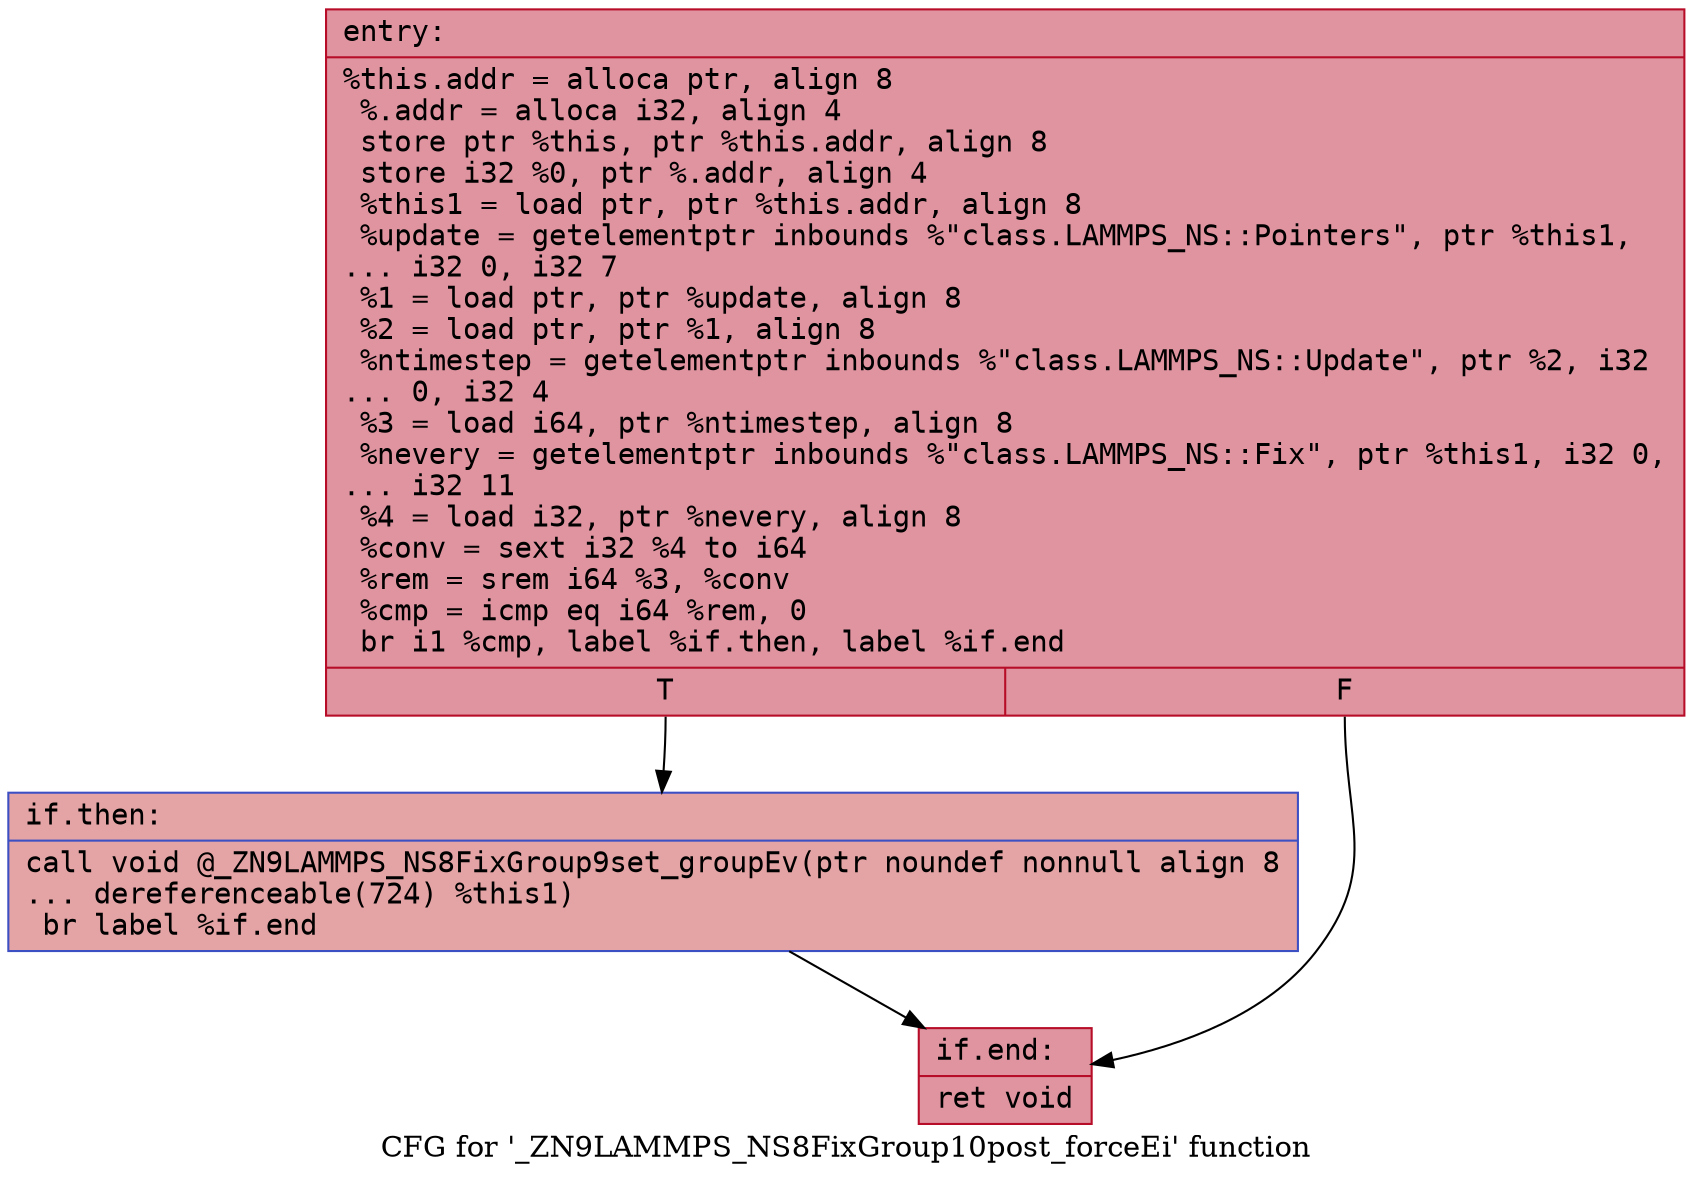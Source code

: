 digraph "CFG for '_ZN9LAMMPS_NS8FixGroup10post_forceEi' function" {
	label="CFG for '_ZN9LAMMPS_NS8FixGroup10post_forceEi' function";

	Node0x5558d3ac4ea0 [shape=record,color="#b70d28ff", style=filled, fillcolor="#b70d2870" fontname="Courier",label="{entry:\l|  %this.addr = alloca ptr, align 8\l  %.addr = alloca i32, align 4\l  store ptr %this, ptr %this.addr, align 8\l  store i32 %0, ptr %.addr, align 4\l  %this1 = load ptr, ptr %this.addr, align 8\l  %update = getelementptr inbounds %\"class.LAMMPS_NS::Pointers\", ptr %this1,\l... i32 0, i32 7\l  %1 = load ptr, ptr %update, align 8\l  %2 = load ptr, ptr %1, align 8\l  %ntimestep = getelementptr inbounds %\"class.LAMMPS_NS::Update\", ptr %2, i32\l... 0, i32 4\l  %3 = load i64, ptr %ntimestep, align 8\l  %nevery = getelementptr inbounds %\"class.LAMMPS_NS::Fix\", ptr %this1, i32 0,\l... i32 11\l  %4 = load i32, ptr %nevery, align 8\l  %conv = sext i32 %4 to i64\l  %rem = srem i64 %3, %conv\l  %cmp = icmp eq i64 %rem, 0\l  br i1 %cmp, label %if.then, label %if.end\l|{<s0>T|<s1>F}}"];
	Node0x5558d3ac4ea0:s0 -> Node0x5558d3accc30[tooltip="entry -> if.then\nProbability 37.50%" ];
	Node0x5558d3ac4ea0:s1 -> Node0x5558d3accca0[tooltip="entry -> if.end\nProbability 62.50%" ];
	Node0x5558d3accc30 [shape=record,color="#3d50c3ff", style=filled, fillcolor="#c32e3170" fontname="Courier",label="{if.then:\l|  call void @_ZN9LAMMPS_NS8FixGroup9set_groupEv(ptr noundef nonnull align 8\l... dereferenceable(724) %this1)\l  br label %if.end\l}"];
	Node0x5558d3accc30 -> Node0x5558d3accca0[tooltip="if.then -> if.end\nProbability 100.00%" ];
	Node0x5558d3accca0 [shape=record,color="#b70d28ff", style=filled, fillcolor="#b70d2870" fontname="Courier",label="{if.end:\l|  ret void\l}"];
}
